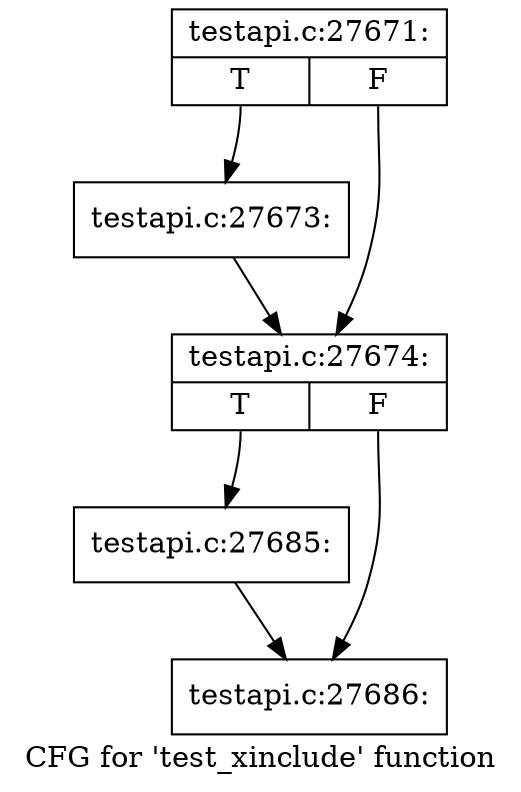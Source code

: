 digraph "CFG for 'test_xinclude' function" {
	label="CFG for 'test_xinclude' function";

	Node0x4f66dc0 [shape=record,label="{testapi.c:27671:|{<s0>T|<s1>F}}"];
	Node0x4f66dc0:s0 -> Node0x4f90150;
	Node0x4f66dc0:s1 -> Node0x4e2f1b0;
	Node0x4f90150 [shape=record,label="{testapi.c:27673:}"];
	Node0x4f90150 -> Node0x4e2f1b0;
	Node0x4e2f1b0 [shape=record,label="{testapi.c:27674:|{<s0>T|<s1>F}}"];
	Node0x4e2f1b0:s0 -> Node0x37979b0;
	Node0x4e2f1b0:s1 -> Node0x4f94cb0;
	Node0x37979b0 [shape=record,label="{testapi.c:27685:}"];
	Node0x37979b0 -> Node0x4f94cb0;
	Node0x4f94cb0 [shape=record,label="{testapi.c:27686:}"];
}
